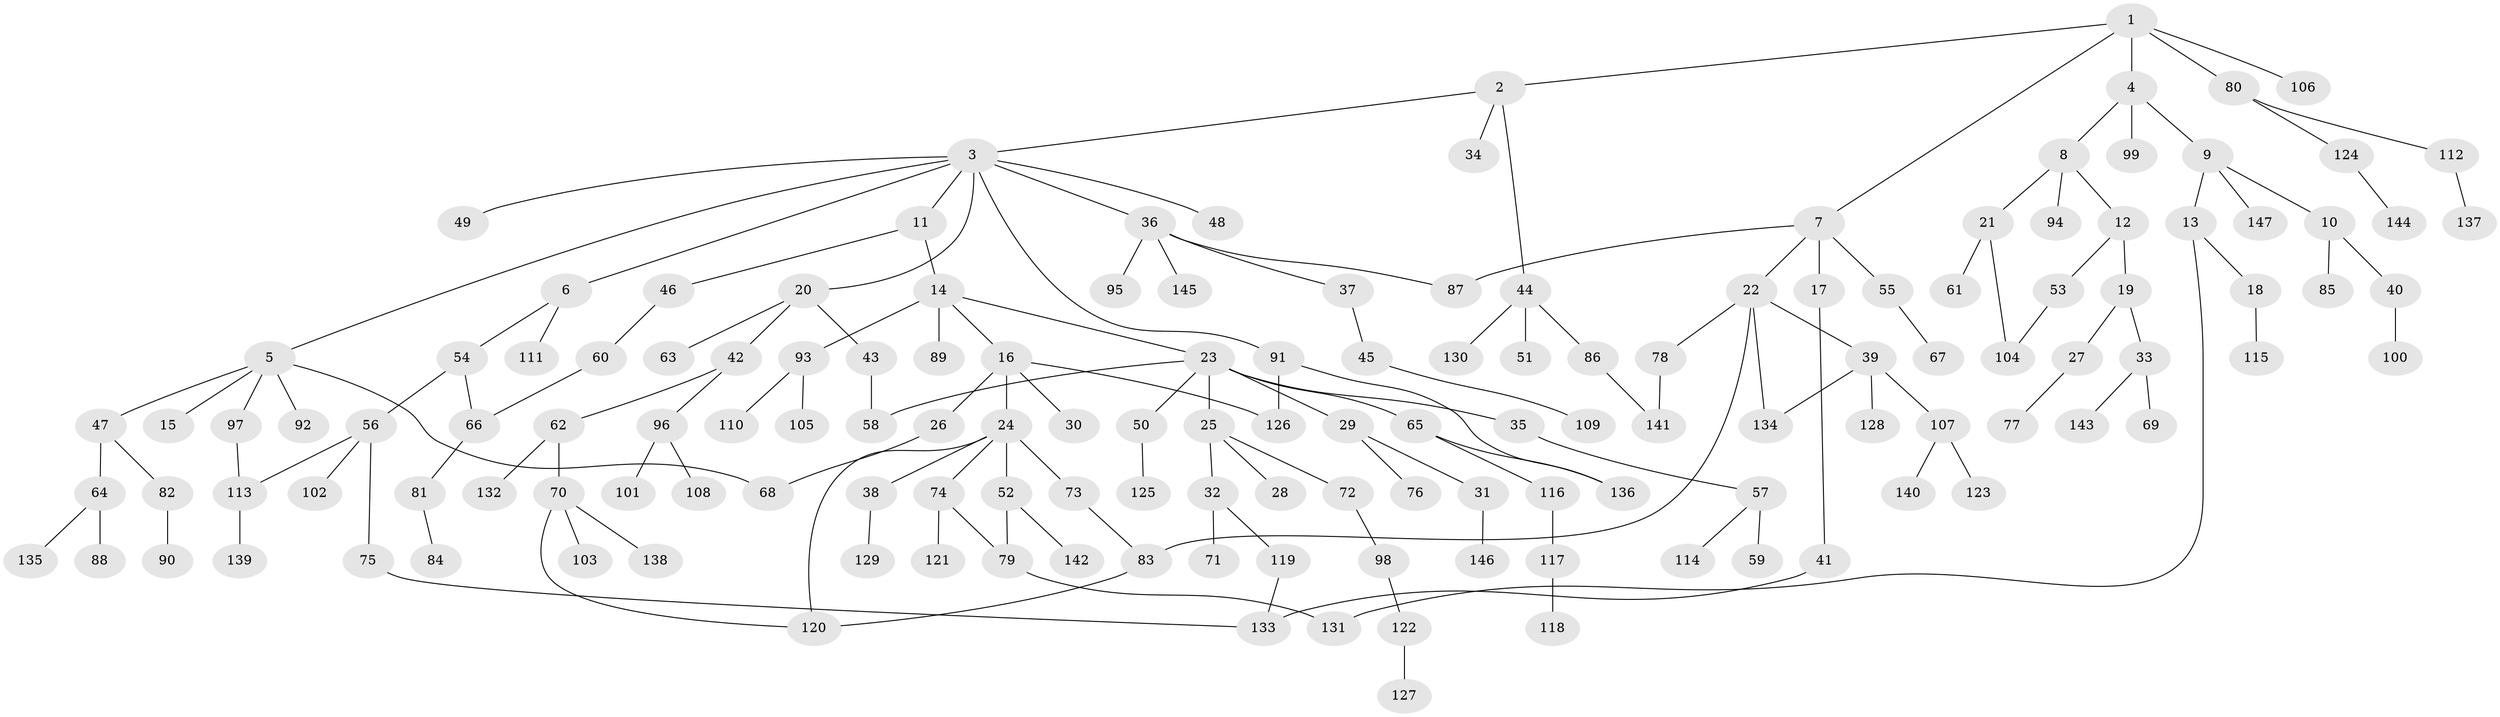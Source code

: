 // coarse degree distribution, {18: 0.022727272727272728, 6: 0.045454545454545456, 3: 0.13636363636363635, 7: 0.045454545454545456, 2: 0.1590909090909091, 1: 0.5454545454545454, 8: 0.022727272727272728, 4: 0.022727272727272728}
// Generated by graph-tools (version 1.1) at 2025/17/03/04/25 18:17:09]
// undirected, 147 vertices, 163 edges
graph export_dot {
graph [start="1"]
  node [color=gray90,style=filled];
  1;
  2;
  3;
  4;
  5;
  6;
  7;
  8;
  9;
  10;
  11;
  12;
  13;
  14;
  15;
  16;
  17;
  18;
  19;
  20;
  21;
  22;
  23;
  24;
  25;
  26;
  27;
  28;
  29;
  30;
  31;
  32;
  33;
  34;
  35;
  36;
  37;
  38;
  39;
  40;
  41;
  42;
  43;
  44;
  45;
  46;
  47;
  48;
  49;
  50;
  51;
  52;
  53;
  54;
  55;
  56;
  57;
  58;
  59;
  60;
  61;
  62;
  63;
  64;
  65;
  66;
  67;
  68;
  69;
  70;
  71;
  72;
  73;
  74;
  75;
  76;
  77;
  78;
  79;
  80;
  81;
  82;
  83;
  84;
  85;
  86;
  87;
  88;
  89;
  90;
  91;
  92;
  93;
  94;
  95;
  96;
  97;
  98;
  99;
  100;
  101;
  102;
  103;
  104;
  105;
  106;
  107;
  108;
  109;
  110;
  111;
  112;
  113;
  114;
  115;
  116;
  117;
  118;
  119;
  120;
  121;
  122;
  123;
  124;
  125;
  126;
  127;
  128;
  129;
  130;
  131;
  132;
  133;
  134;
  135;
  136;
  137;
  138;
  139;
  140;
  141;
  142;
  143;
  144;
  145;
  146;
  147;
  1 -- 2;
  1 -- 4;
  1 -- 7;
  1 -- 80;
  1 -- 106;
  2 -- 3;
  2 -- 34;
  2 -- 44;
  3 -- 5;
  3 -- 6;
  3 -- 11;
  3 -- 20;
  3 -- 36;
  3 -- 48;
  3 -- 49;
  3 -- 91;
  4 -- 8;
  4 -- 9;
  4 -- 99;
  5 -- 15;
  5 -- 47;
  5 -- 68;
  5 -- 92;
  5 -- 97;
  6 -- 54;
  6 -- 111;
  7 -- 17;
  7 -- 22;
  7 -- 55;
  7 -- 87;
  8 -- 12;
  8 -- 21;
  8 -- 94;
  9 -- 10;
  9 -- 13;
  9 -- 147;
  10 -- 40;
  10 -- 85;
  11 -- 14;
  11 -- 46;
  12 -- 19;
  12 -- 53;
  13 -- 18;
  13 -- 131;
  14 -- 16;
  14 -- 23;
  14 -- 89;
  14 -- 93;
  16 -- 24;
  16 -- 26;
  16 -- 30;
  16 -- 126;
  17 -- 41;
  18 -- 115;
  19 -- 27;
  19 -- 33;
  20 -- 42;
  20 -- 43;
  20 -- 63;
  21 -- 61;
  21 -- 104;
  22 -- 39;
  22 -- 78;
  22 -- 134;
  22 -- 83;
  23 -- 25;
  23 -- 29;
  23 -- 35;
  23 -- 50;
  23 -- 65;
  23 -- 58;
  24 -- 38;
  24 -- 52;
  24 -- 73;
  24 -- 74;
  24 -- 120;
  25 -- 28;
  25 -- 32;
  25 -- 72;
  26 -- 68;
  27 -- 77;
  29 -- 31;
  29 -- 76;
  31 -- 146;
  32 -- 71;
  32 -- 119;
  33 -- 69;
  33 -- 143;
  35 -- 57;
  36 -- 37;
  36 -- 87;
  36 -- 95;
  36 -- 145;
  37 -- 45;
  38 -- 129;
  39 -- 107;
  39 -- 128;
  39 -- 134;
  40 -- 100;
  41 -- 133;
  42 -- 62;
  42 -- 96;
  43 -- 58;
  44 -- 51;
  44 -- 86;
  44 -- 130;
  45 -- 109;
  46 -- 60;
  47 -- 64;
  47 -- 82;
  50 -- 125;
  52 -- 79;
  52 -- 142;
  53 -- 104;
  54 -- 56;
  54 -- 66;
  55 -- 67;
  56 -- 75;
  56 -- 102;
  56 -- 113;
  57 -- 59;
  57 -- 114;
  60 -- 66;
  62 -- 70;
  62 -- 132;
  64 -- 88;
  64 -- 135;
  65 -- 116;
  65 -- 136;
  66 -- 81;
  70 -- 103;
  70 -- 120;
  70 -- 138;
  72 -- 98;
  73 -- 83;
  74 -- 121;
  74 -- 79;
  75 -- 133;
  78 -- 141;
  79 -- 131;
  80 -- 112;
  80 -- 124;
  81 -- 84;
  82 -- 90;
  83 -- 120;
  86 -- 141;
  91 -- 126;
  91 -- 136;
  93 -- 105;
  93 -- 110;
  96 -- 101;
  96 -- 108;
  97 -- 113;
  98 -- 122;
  107 -- 123;
  107 -- 140;
  112 -- 137;
  113 -- 139;
  116 -- 117;
  117 -- 118;
  119 -- 133;
  122 -- 127;
  124 -- 144;
}
